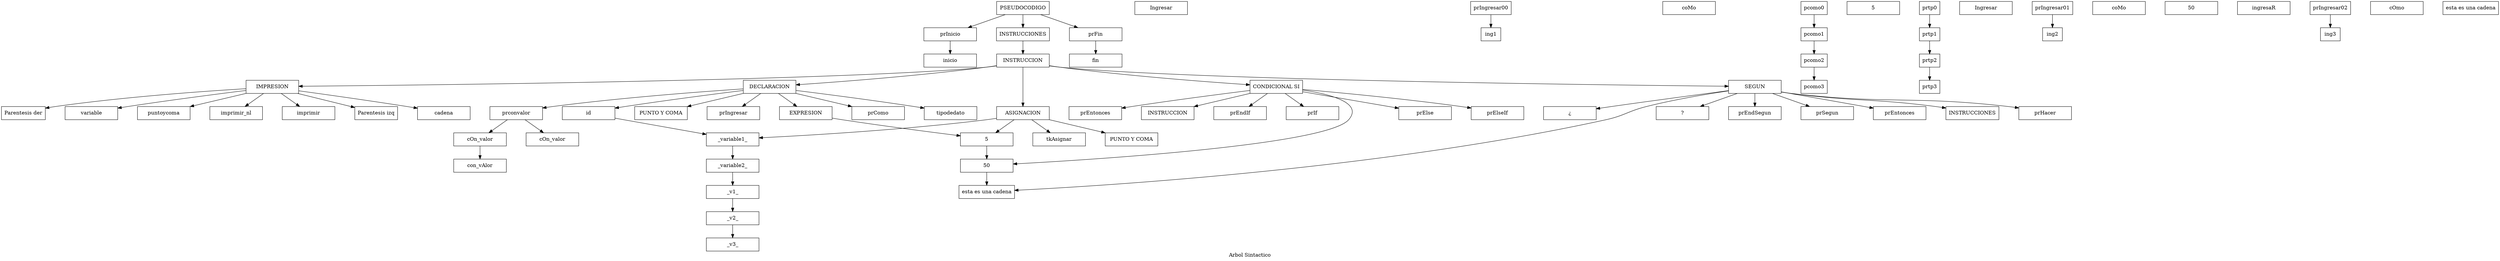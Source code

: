 digraph G { graph[nodesep="0.75"]label="Arbol Sintactico"; node [shape=box]; rankdir = "TB" global[label="PSEUDOCODIGO" width=2]; prInicio[label="prInicio"  width = 2]; Instr[label="INSTRUCCIONES" width = 2]; prFin[label="prFin"  width = 2]; intru[label="INSTRUCCION", width = 2]; impre[label="IMPRESION", width = 2]; decla[label="DECLARACION",width =2]; asig[label="ASIGNACION", width=2]; conSI[label="CONDICIONAL SI", width=2]; segun[label="SEGUN", width=2];     /*imrpesion*/ impLn0[label="imprimir_nl",width =2]; impN0[label="imprimir",width =2]; parIz0[label="Parentesis izq"]; caden0[label="cadena", width =2]; parDe0[label="Parentesis der"]; varia0[label="variable", width =2]; puncoma0[label="puntoycoma",width =2]; /*declaracion*/ prIngresar0[label="prIngresar", width=2]; varName0[label="id", width=2]; prComo0[label="prComo",width=2];   tipoDato0[label="tipodedato",width=2];  prConValor0[label="prconvalor",width=2];  EXP0[label="EXPRESION",width=2];  dotComma0[label="PUNTO Y COMA",width=2];  /*asignacion*/  varName1[label="varName",width=2];  tkAsignar0[label="tkAsignar",width=2];  EXP1[label="EXPRESION",width=2];  dotComma1[label="PUNTO Y COMA",width=2];  /*condicional si*/  prIf0[label="prIf",width=2];  EXP2[label="EXPRESOIN",width=2];  prElse0[label="prElse",width=2];  prElseIf0[label="prElseIf",width=2];  prEntonces0[label="prEntonces",width=2];  INS0[label="INSTRUCCION",width=2];  prEndIf0[label="prEndIf",width=2];  /*condicional segun*/  prSegun0[label="prSegun",width=2];  prEntonces1[label="prEntonces",width=2];  INS1[label="INSTRUCCIONES",width=2];  prHacer0[label="prHacer",width=2];  tkInterLeft0[label="¿",width=2];  EXP3[label="EXPRESION",width=2];  tkInterRight0[label="?",width=2];  prEndSegun0[label="prEndSegun",width=2];  global -> Instr;  global -> prFin;  global -> prInicio;  Instr -> intru;  intru -> impre;  intru -> decla;  intru -> asig;  intru-> conSI;  intru -> segun;  decla -> prIngresar0;      decla -> varName0;      decla -> prComo0;      decla -> tipoDato0;      decla -> prConValor0;decla -> EXP0;decla ->dotComma0; impre -> impLn0; impre -> impN0; impre -> varia0; impre -> caden0; impre -> puncoma0; impre -> parIz0; impre -> parDe0; asig -> varName1;asig -> tkAsignar0;asig -> EXP1; asig -> dotComma1;  conSI -> prIf0;  conSI -> EXP2;  conSI -> prEntonces0;  conSI -> INS0;  conSI -> prEndIf0;  conSI -> prElseIf0; conSI -> prElse0; segun -> prSegun0; segun -> prHacer0; segun -> tkInterLeft0; segun -> EXP3;segun -> tkInterRight0;segun -> prEntonces1; segun -> INS1; segun -> prEndSegun0;
varName1[label="_variable1_", width = 2, group=1]
varName0-> varName1;
prConValor1[label="cOn_valor", width = 2, group=1]
prConValor0-> prConValor1;
EXP1[label="5", width = 2, group=1]
EXP0-> EXP1;
prIngresar1[label="Ingresar", width = 2, group=1]
prIngresar00-> ing1;
prComo1[label="coMo", width = 2, group=1]
pcomo0-> pcomo1;
tipoDato1[label=5, width = 2, group=1]
prtp0-> prtp1;
varName2[label="_variable2_", width = 2, group=1]
varName1-> varName2;
prConValor2[label="cOn_valor", width = 2, group=1]
prConValor0-> prConValor2;
EXP2[label="50", width = 2, group=1]
EXP1-> EXP2;
prIngresar2[label="Ingresar", width = 2, group=1]
prIngresar01-> ing2;
prComo2[label="coMo", width = 2, group=1]
pcomo1-> pcomo2;
tipoDato2[label=50, width = 2, group=1]
prtp1-> prtp2;
varName3[label="_v1_", width = 2, group=1]
varName2-> varName3;
varName4[label="_v2_", width = 2, group=1]
varName3-> varName4;
varName5[label="_v3_", width = 2, group=1]
varName4-> varName5;
prConValor3[label="con_vAlor", width = 2, group=1]
prConValor2-> prConValor3;
EXP3[label="esta es una cadena", width = 2, group=1]
EXP2-> EXP3;
prIngresar3[label="ingresaR", width = 2, group=1]
prIngresar02-> ing3;
prComo3[label="cOmo", width = 2, group=1]
pcomo2-> pcomo3;
tipoDato3[label="esta es una cadena", width = 2, group=1]
prtp2-> prtp3;
prInicio1[label="inicio",width = 2, group="0"]
prInicio->prInicio1
;prFin1[label="fin", width = 2, group="0"]
prFin->prFin1
;
}
